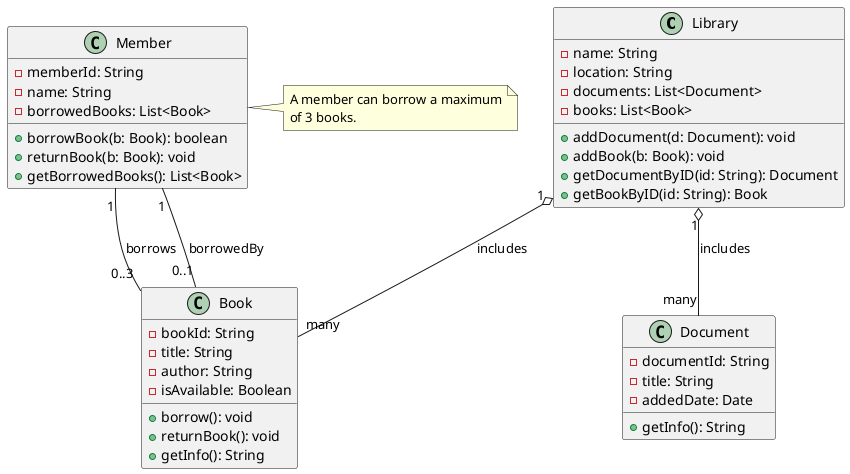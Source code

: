 @startuml
' Define the Library class with its attributes and methods
class Library {
  - name: String
  - location: String
  - documents: List<Document>
  - books: List<Book>
  + addDocument(d: Document): void
  + addBook(b: Book): void
  + getDocumentByID(id: String): Document
  + getBookByID(id: String): Book
}

' Define the Document class to represent general documents in the library
class Document {
  - documentId: String
  - title: String
  - addedDate: Date
  + getInfo(): String
}

' Define the Book class. It can be considered as a distinct type of document.
class Book {
  - bookId: String
  - title: String
  - author: String
  - isAvailable: Boolean
  + borrow(): void
  + returnBook(): void
  + getInfo(): String
}

' Define the Member class. A member can borrow up to 3 books.
class Member {
  - memberId: String
  - name: String
  - borrowedBooks: List<Book>
  + borrowBook(b: Book): boolean
  + returnBook(b: Book): void
  + getBorrowedBooks(): List<Book>
}

' Relationships:

' Library aggregates many Documents and Books
Library "1" o-- "many" Document : includes
Library "1" o-- "many" Book : includes

' A Member borrows Books. 
' The association indicates that a member can borrow 0..3 books.
Member "1" -- "0..3" Book : borrows
Book "0..1" -- "1" Member : borrowedBy

' Note the constraint on the borrowing process
note right of Member : A member can borrow a maximum\nof 3 books.
@enduml
